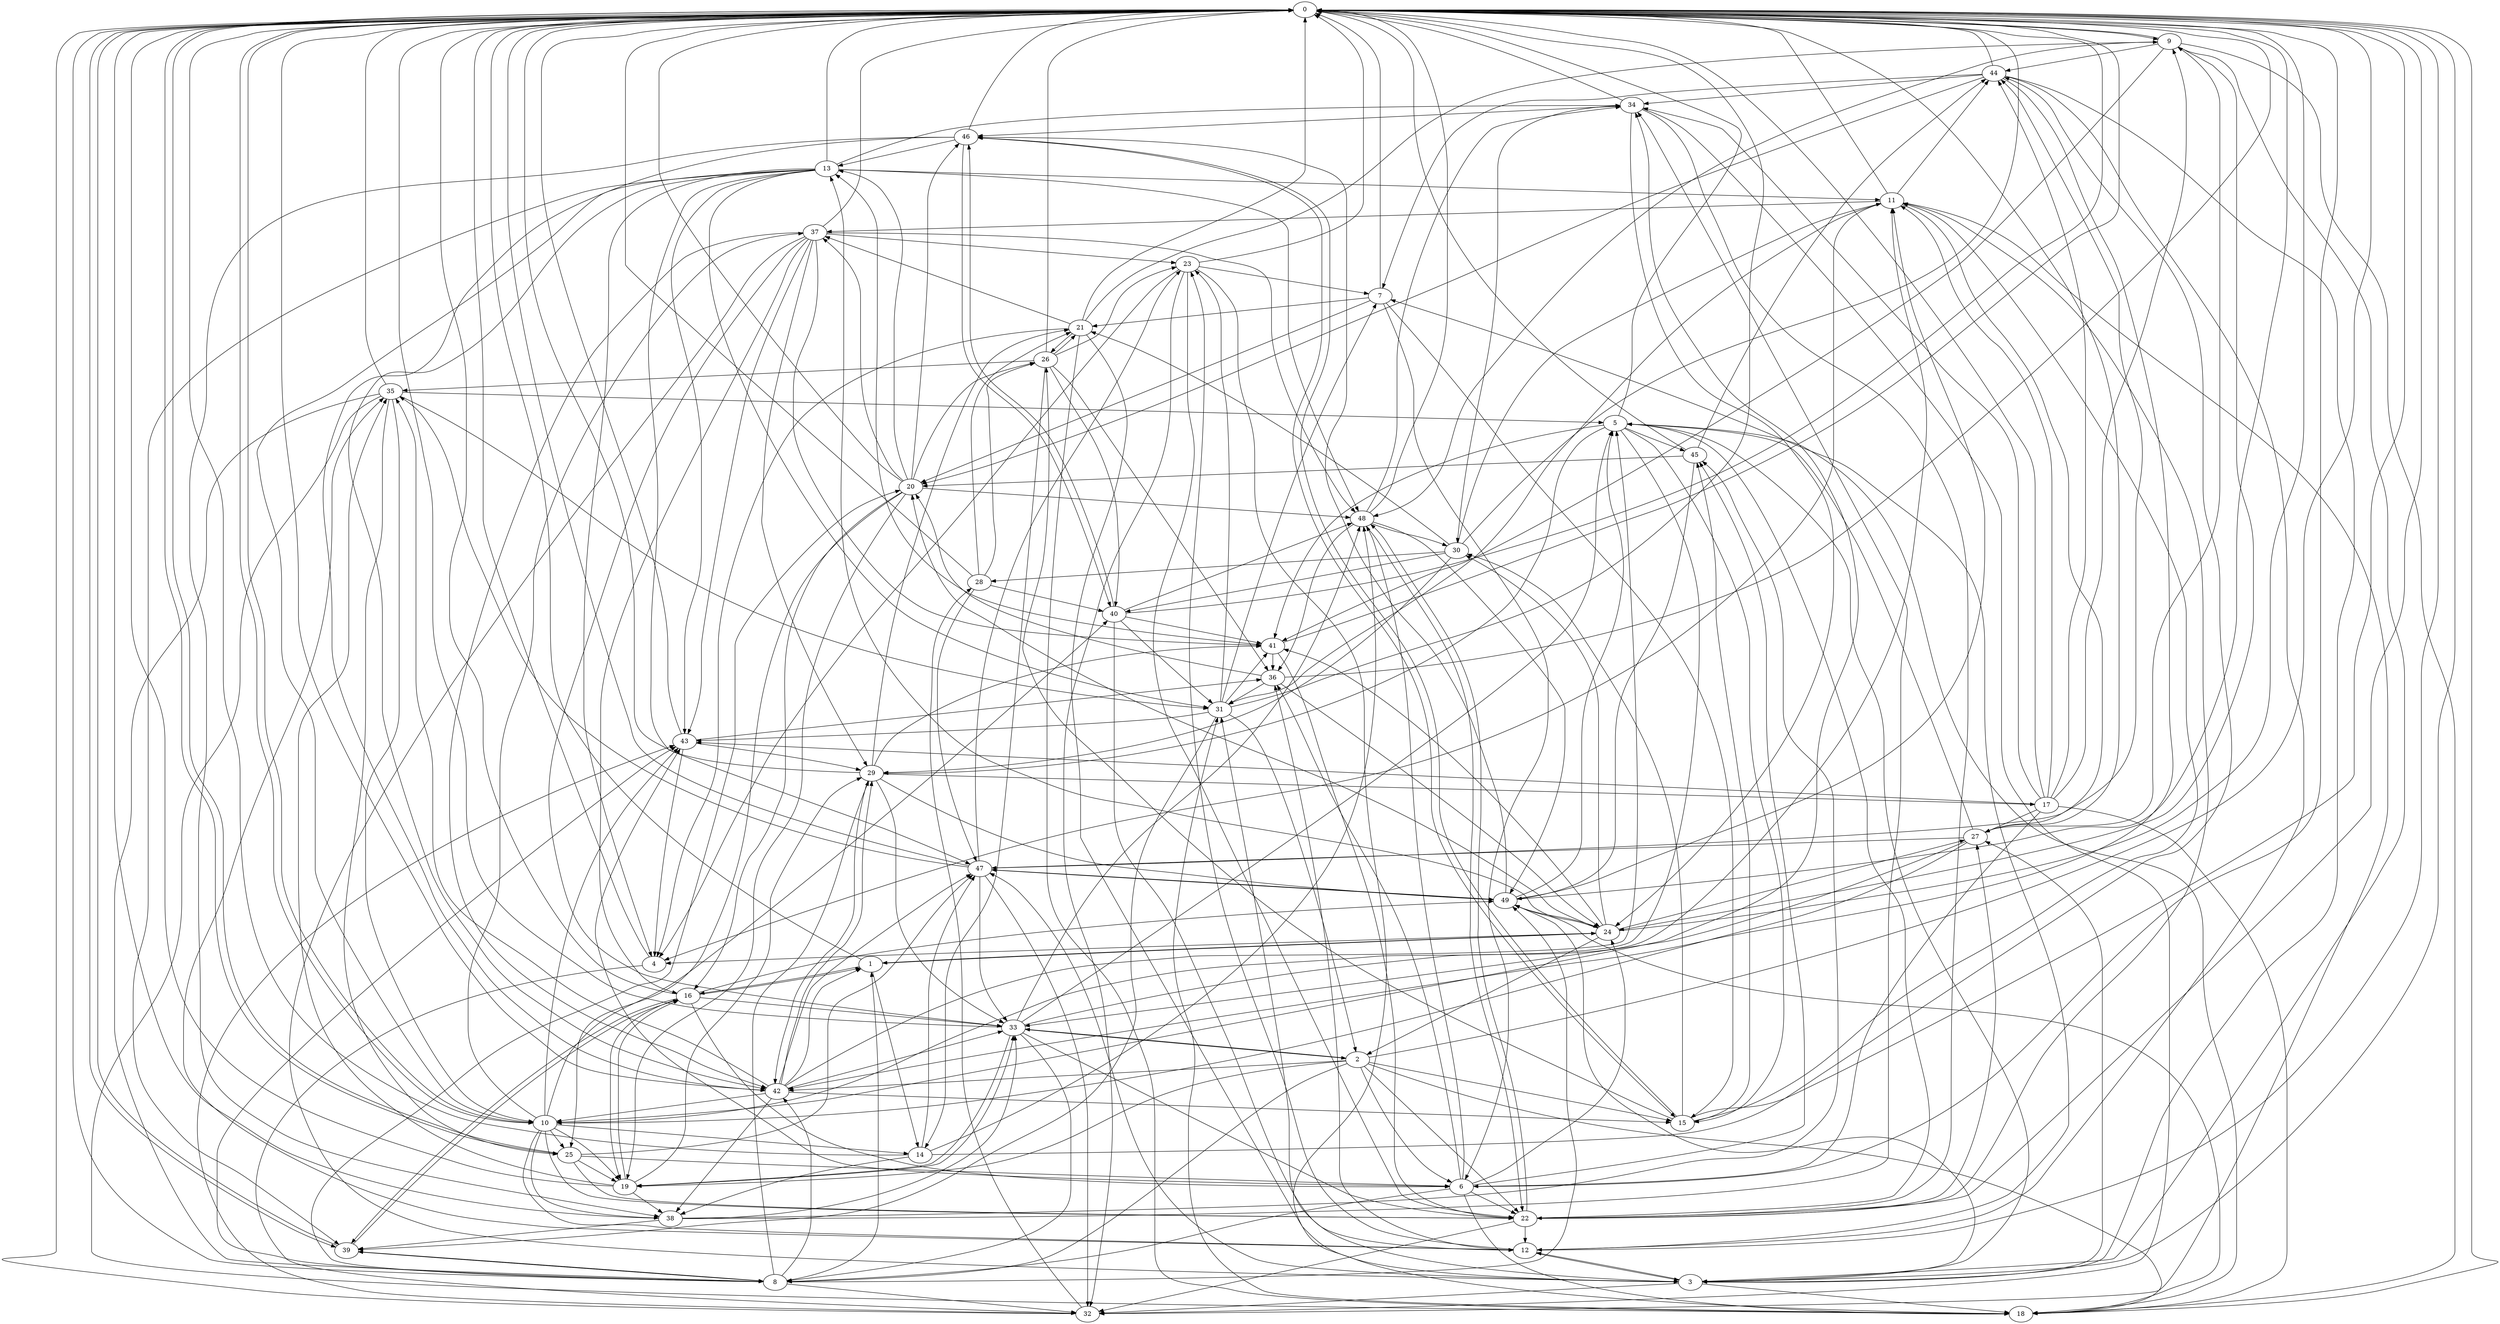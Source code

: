 strict digraph "" {
	0	 [component_delay=3];
	9	 [component_delay=3];
	0 -> 9	 [wire_delay=1];
	10	 [component_delay=3];
	0 -> 10	 [wire_delay=1];
	25	 [component_delay=3];
	0 -> 25	 [wire_delay=1];
	39	 [component_delay=3];
	0 -> 39	 [wire_delay=1];
	1	 [component_delay=3];
	1 -> 0	 [wire_delay=1];
	14	 [component_delay=3];
	1 -> 14	 [wire_delay=1];
	16	 [component_delay=3];
	1 -> 16	 [wire_delay=1];
	24	 [component_delay=3];
	1 -> 24	 [wire_delay=1];
	2	 [component_delay=3];
	2 -> 0	 [wire_delay=1];
	6	 [component_delay=3];
	2 -> 6	 [wire_delay=1];
	8	 [component_delay=3];
	2 -> 8	 [wire_delay=1];
	15	 [component_delay=3];
	2 -> 15	 [wire_delay=1];
	18	 [component_delay=3];
	2 -> 18	 [wire_delay=1];
	19	 [component_delay=3];
	2 -> 19	 [wire_delay=1];
	22	 [component_delay=3];
	2 -> 22	 [wire_delay=1];
	33	 [component_delay=3];
	2 -> 33	 [wire_delay=1];
	42	 [component_delay=3];
	2 -> 42	 [wire_delay=1];
	3	 [component_delay=3];
	3 -> 0	 [wire_delay=1];
	12	 [component_delay=3];
	3 -> 12	 [wire_delay=1];
	3 -> 18	 [wire_delay=1];
	27	 [component_delay=3];
	3 -> 27	 [wire_delay=1];
	31	 [component_delay=3];
	3 -> 31	 [wire_delay=1];
	32	 [component_delay=3];
	3 -> 32	 [wire_delay=1];
	47	 [component_delay=3];
	3 -> 47	 [wire_delay=1];
	49	 [component_delay=3];
	3 -> 49	 [wire_delay=1];
	4	 [component_delay=3];
	4 -> 0	 [wire_delay=1];
	4 -> 32	 [wire_delay=1];
	5	 [component_delay=3];
	5 -> 0	 [wire_delay=1];
	5 -> 3	 [wire_delay=1];
	5 -> 10	 [wire_delay=1];
	5 -> 15	 [wire_delay=1];
	5 -> 18	 [wire_delay=1];
	29	 [component_delay=3];
	5 -> 29	 [wire_delay=1];
	41	 [component_delay=3];
	5 -> 41	 [wire_delay=1];
	45	 [component_delay=3];
	5 -> 45	 [wire_delay=1];
	6 -> 0	 [wire_delay=1];
	6 -> 8	 [wire_delay=1];
	6 -> 18	 [wire_delay=1];
	6 -> 22	 [wire_delay=1];
	6 -> 24	 [wire_delay=1];
	36	 [component_delay=3];
	6 -> 36	 [wire_delay=1];
	43	 [component_delay=3];
	6 -> 43	 [wire_delay=1];
	6 -> 45	 [wire_delay=1];
	48	 [component_delay=3];
	6 -> 48	 [wire_delay=1];
	7	 [component_delay=3];
	7 -> 0	 [wire_delay=1];
	7 -> 6	 [wire_delay=1];
	7 -> 15	 [wire_delay=1];
	20	 [component_delay=3];
	7 -> 20	 [wire_delay=1];
	21	 [component_delay=3];
	7 -> 21	 [wire_delay=1];
	8 -> 0	 [wire_delay=1];
	8 -> 1	 [wire_delay=1];
	8 -> 20	 [wire_delay=1];
	8 -> 29	 [wire_delay=1];
	8 -> 32	 [wire_delay=1];
	8 -> 39	 [wire_delay=1];
	8 -> 42	 [wire_delay=1];
	8 -> 43	 [wire_delay=1];
	8 -> 49	 [wire_delay=1];
	9 -> 0	 [wire_delay=1];
	9 -> 3	 [wire_delay=1];
	9 -> 18	 [wire_delay=1];
	9 -> 24	 [wire_delay=1];
	9 -> 41	 [wire_delay=1];
	44	 [component_delay=3];
	9 -> 44	 [wire_delay=1];
	9 -> 48	 [wire_delay=1];
	10 -> 0	 [wire_delay=1];
	10 -> 12	 [wire_delay=1];
	10 -> 14	 [wire_delay=1];
	10 -> 19	 [wire_delay=1];
	10 -> 22	 [wire_delay=1];
	10 -> 25	 [wire_delay=1];
	34	 [component_delay=3];
	10 -> 34	 [wire_delay=1];
	37	 [component_delay=3];
	10 -> 37	 [wire_delay=1];
	38	 [component_delay=3];
	10 -> 38	 [wire_delay=1];
	40	 [component_delay=3];
	10 -> 40	 [wire_delay=1];
	10 -> 43	 [wire_delay=1];
	11	 [component_delay=3];
	11 -> 0	 [wire_delay=1];
	11 -> 4	 [wire_delay=1];
	11 -> 27	 [wire_delay=1];
	11 -> 31	 [wire_delay=1];
	11 -> 32	 [wire_delay=1];
	11 -> 37	 [wire_delay=1];
	11 -> 44	 [wire_delay=1];
	12 -> 0	 [wire_delay=1];
	12 -> 3	 [wire_delay=1];
	12 -> 7	 [wire_delay=1];
	23	 [component_delay=3];
	12 -> 23	 [wire_delay=1];
	35	 [component_delay=3];
	12 -> 35	 [wire_delay=1];
	12 -> 36	 [wire_delay=1];
	13	 [component_delay=3];
	13 -> 0	 [wire_delay=1];
	13 -> 4	 [wire_delay=1];
	13 -> 10	 [wire_delay=1];
	13 -> 11	 [wire_delay=1];
	13 -> 31	 [wire_delay=1];
	13 -> 34	 [wire_delay=1];
	13 -> 39	 [wire_delay=1];
	13 -> 42	 [wire_delay=1];
	13 -> 43	 [wire_delay=1];
	13 -> 47	 [wire_delay=1];
	13 -> 48	 [wire_delay=1];
	14 -> 0	 [wire_delay=1];
	14 -> 38	 [wire_delay=1];
	14 -> 44	 [wire_delay=1];
	14 -> 47	 [wire_delay=1];
	14 -> 48	 [wire_delay=1];
	15 -> 0	 [wire_delay=1];
	15 -> 11	 [wire_delay=1];
	26	 [component_delay=3];
	15 -> 26	 [wire_delay=1];
	30	 [component_delay=3];
	15 -> 30	 [wire_delay=1];
	15 -> 45	 [wire_delay=1];
	46	 [component_delay=3];
	15 -> 46	 [wire_delay=1];
	16 -> 0	 [wire_delay=1];
	16 -> 1	 [wire_delay=1];
	16 -> 6	 [wire_delay=1];
	16 -> 19	 [wire_delay=1];
	16 -> 33	 [wire_delay=1];
	16 -> 39	 [wire_delay=1];
	16 -> 49	 [wire_delay=1];
	17	 [component_delay=3];
	17 -> 0	 [wire_delay=1];
	17 -> 6	 [wire_delay=1];
	17 -> 9	 [wire_delay=1];
	17 -> 11	 [wire_delay=1];
	17 -> 18	 [wire_delay=1];
	17 -> 27	 [wire_delay=1];
	17 -> 34	 [wire_delay=1];
	17 -> 43	 [wire_delay=1];
	17 -> 44	 [wire_delay=1];
	18 -> 0	 [wire_delay=1];
	18 -> 31	 [wire_delay=1];
	18 -> 49	 [wire_delay=1];
	19 -> 0	 [wire_delay=1];
	19 -> 16	 [wire_delay=1];
	19 -> 29	 [wire_delay=1];
	19 -> 33	 [wire_delay=1];
	19 -> 35	 [wire_delay=1];
	19 -> 38	 [wire_delay=1];
	20 -> 0	 [wire_delay=1];
	20 -> 13	 [wire_delay=1];
	20 -> 16	 [wire_delay=1];
	20 -> 19	 [wire_delay=1];
	20 -> 25	 [wire_delay=1];
	20 -> 26	 [wire_delay=1];
	20 -> 37	 [wire_delay=1];
	20 -> 46	 [wire_delay=1];
	20 -> 48	 [wire_delay=1];
	21 -> 0	 [wire_delay=1];
	21 -> 3	 [wire_delay=1];
	21 -> 4	 [wire_delay=1];
	21 -> 9	 [wire_delay=1];
	21 -> 18	 [wire_delay=1];
	21 -> 26	 [wire_delay=1];
	21 -> 37	 [wire_delay=1];
	22 -> 0	 [wire_delay=1];
	22 -> 5	 [wire_delay=1];
	22 -> 11	 [wire_delay=1];
	22 -> 12	 [wire_delay=1];
	22 -> 27	 [wire_delay=1];
	22 -> 32	 [wire_delay=1];
	22 -> 48	 [wire_delay=1];
	23 -> 0	 [wire_delay=1];
	23 -> 4	 [wire_delay=1];
	23 -> 7	 [wire_delay=1];
	23 -> 18	 [wire_delay=1];
	23 -> 22	 [wire_delay=1];
	23 -> 32	 [wire_delay=1];
	24 -> 0	 [wire_delay=1];
	24 -> 1	 [wire_delay=1];
	24 -> 2	 [wire_delay=1];
	24 -> 4	 [wire_delay=1];
	24 -> 13	 [wire_delay=1];
	24 -> 20	 [wire_delay=1];
	24 -> 27	 [wire_delay=1];
	24 -> 30	 [wire_delay=1];
	24 -> 41	 [wire_delay=1];
	25 -> 0	 [wire_delay=1];
	25 -> 6	 [wire_delay=1];
	25 -> 19	 [wire_delay=1];
	25 -> 22	 [wire_delay=1];
	25 -> 47	 [wire_delay=1];
	26 -> 0	 [wire_delay=1];
	26 -> 14	 [wire_delay=1];
	26 -> 21	 [wire_delay=1];
	26 -> 23	 [wire_delay=1];
	26 -> 35	 [wire_delay=1];
	26 -> 36	 [wire_delay=1];
	26 -> 40	 [wire_delay=1];
	27 -> 0	 [wire_delay=1];
	27 -> 5	 [wire_delay=1];
	27 -> 9	 [wire_delay=1];
	27 -> 10	 [wire_delay=1];
	27 -> 33	 [wire_delay=1];
	27 -> 47	 [wire_delay=1];
	28	 [component_delay=3];
	28 -> 0	 [wire_delay=1];
	28 -> 21	 [wire_delay=1];
	28 -> 26	 [wire_delay=1];
	28 -> 40	 [wire_delay=1];
	28 -> 47	 [wire_delay=1];
	29 -> 0	 [wire_delay=1];
	29 -> 17	 [wire_delay=1];
	29 -> 21	 [wire_delay=1];
	29 -> 33	 [wire_delay=1];
	29 -> 41	 [wire_delay=1];
	29 -> 42	 [wire_delay=1];
	29 -> 49	 [wire_delay=1];
	30 -> 0	 [wire_delay=1];
	30 -> 11	 [wire_delay=1];
	30 -> 21	 [wire_delay=1];
	30 -> 28	 [wire_delay=1];
	30 -> 29	 [wire_delay=1];
	30 -> 40	 [wire_delay=1];
	31 -> 0	 [wire_delay=1];
	31 -> 2	 [wire_delay=1];
	31 -> 7	 [wire_delay=1];
	31 -> 23	 [wire_delay=1];
	31 -> 39	 [wire_delay=1];
	31 -> 41	 [wire_delay=1];
	31 -> 43	 [wire_delay=1];
	32 -> 0	 [wire_delay=1];
	32 -> 28	 [wire_delay=1];
	32 -> 43	 [wire_delay=1];
	33 -> 0	 [wire_delay=1];
	33 -> 2	 [wire_delay=1];
	33 -> 5	 [wire_delay=1];
	33 -> 8	 [wire_delay=1];
	33 -> 11	 [wire_delay=1];
	33 -> 19	 [wire_delay=1];
	33 -> 22	 [wire_delay=1];
	33 -> 48	 [wire_delay=1];
	34 -> 0	 [wire_delay=1];
	34 -> 22	 [wire_delay=1];
	34 -> 24	 [wire_delay=1];
	34 -> 30	 [wire_delay=1];
	34 -> 32	 [wire_delay=1];
	34 -> 46	 [wire_delay=1];
	35 -> 0	 [wire_delay=1];
	35 -> 5	 [wire_delay=1];
	35 -> 8	 [wire_delay=1];
	35 -> 10	 [wire_delay=1];
	35 -> 18	 [wire_delay=1];
	35 -> 25	 [wire_delay=1];
	35 -> 31	 [wire_delay=1];
	36 -> 0	 [wire_delay=1];
	36 -> 20	 [wire_delay=1];
	36 -> 24	 [wire_delay=1];
	36 -> 31	 [wire_delay=1];
	37 -> 0	 [wire_delay=1];
	37 -> 3	 [wire_delay=1];
	37 -> 16	 [wire_delay=1];
	37 -> 23	 [wire_delay=1];
	37 -> 29	 [wire_delay=1];
	37 -> 33	 [wire_delay=1];
	37 -> 41	 [wire_delay=1];
	37 -> 42	 [wire_delay=1];
	37 -> 43	 [wire_delay=1];
	37 -> 48	 [wire_delay=1];
	38 -> 0	 [wire_delay=1];
	38 -> 33	 [wire_delay=1];
	38 -> 34	 [wire_delay=1];
	38 -> 39	 [wire_delay=1];
	38 -> 45	 [wire_delay=1];
	39 -> 0	 [wire_delay=1];
	39 -> 8	 [wire_delay=1];
	39 -> 16	 [wire_delay=1];
	40 -> 0	 [wire_delay=1];
	40 -> 12	 [wire_delay=1];
	40 -> 31	 [wire_delay=1];
	40 -> 41	 [wire_delay=1];
	40 -> 46	 [wire_delay=1];
	40 -> 48	 [wire_delay=1];
	41 -> 0	 [wire_delay=1];
	41 -> 13	 [wire_delay=1];
	41 -> 22	 [wire_delay=1];
	41 -> 36	 [wire_delay=1];
	42 -> 0	 [wire_delay=1];
	42 -> 1	 [wire_delay=1];
	42 -> 5	 [wire_delay=1];
	42 -> 10	 [wire_delay=1];
	42 -> 15	 [wire_delay=1];
	42 -> 29	 [wire_delay=1];
	42 -> 33	 [wire_delay=1];
	42 -> 35	 [wire_delay=1];
	42 -> 38	 [wire_delay=1];
	42 -> 47	 [wire_delay=1];
	43 -> 0	 [wire_delay=1];
	43 -> 4	 [wire_delay=1];
	43 -> 29	 [wire_delay=1];
	43 -> 36	 [wire_delay=1];
	44 -> 0	 [wire_delay=1];
	44 -> 3	 [wire_delay=1];
	44 -> 7	 [wire_delay=1];
	44 -> 12	 [wire_delay=1];
	44 -> 20	 [wire_delay=1];
	44 -> 34	 [wire_delay=1];
	44 -> 42	 [wire_delay=1];
	45 -> 0	 [wire_delay=1];
	45 -> 20	 [wire_delay=1];
	45 -> 44	 [wire_delay=1];
	45 -> 49	 [wire_delay=1];
	46 -> 0	 [wire_delay=1];
	46 -> 13	 [wire_delay=1];
	46 -> 15	 [wire_delay=1];
	46 -> 38	 [wire_delay=1];
	46 -> 40	 [wire_delay=1];
	46 -> 42	 [wire_delay=1];
	47 -> 0	 [wire_delay=1];
	47 -> 23	 [wire_delay=1];
	47 -> 32	 [wire_delay=1];
	47 -> 33	 [wire_delay=1];
	47 -> 35	 [wire_delay=1];
	47 -> 44	 [wire_delay=1];
	47 -> 49	 [wire_delay=1];
	48 -> 0	 [wire_delay=1];
	48 -> 22	 [wire_delay=1];
	48 -> 30	 [wire_delay=1];
	48 -> 34	 [wire_delay=1];
	48 -> 36	 [wire_delay=1];
	48 -> 49	 [wire_delay=1];
	49 -> 0	 [wire_delay=1];
	49 -> 5	 [wire_delay=1];
	49 -> 11	 [wire_delay=1];
	49 -> 24	 [wire_delay=1];
	49 -> 46	 [wire_delay=1];
	49 -> 47	 [wire_delay=1];
}
